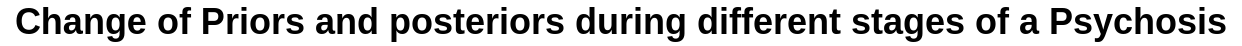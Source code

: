 <mxfile version="14.0.0" type="github">
  <diagram id="F1kkNileE6Pv9NdHWYon" name="Page-1">
    <mxGraphModel dx="574" dy="330" grid="1" gridSize="10" guides="1" tooltips="1" connect="1" arrows="1" fold="1" page="1" pageScale="1" pageWidth="850" pageHeight="1100" math="0" shadow="0">
      <root>
        <mxCell id="0" />
        <mxCell id="1" parent="0" />
        <mxCell id="vZsmBDxL1KRu4pRQtlZr-1" value="&lt;font style=&quot;font-size: 18px&quot;&gt;&lt;b&gt;Change of Priors and posteriors during different stages of a Psychosis&lt;/b&gt;&lt;/font&gt;" style="text;html=1;align=center;verticalAlign=middle;resizable=0;points=[];autosize=1;" vertex="1" parent="1">
          <mxGeometry x="20" y="10" width="620" height="20" as="geometry" />
        </mxCell>
      </root>
    </mxGraphModel>
  </diagram>
</mxfile>
